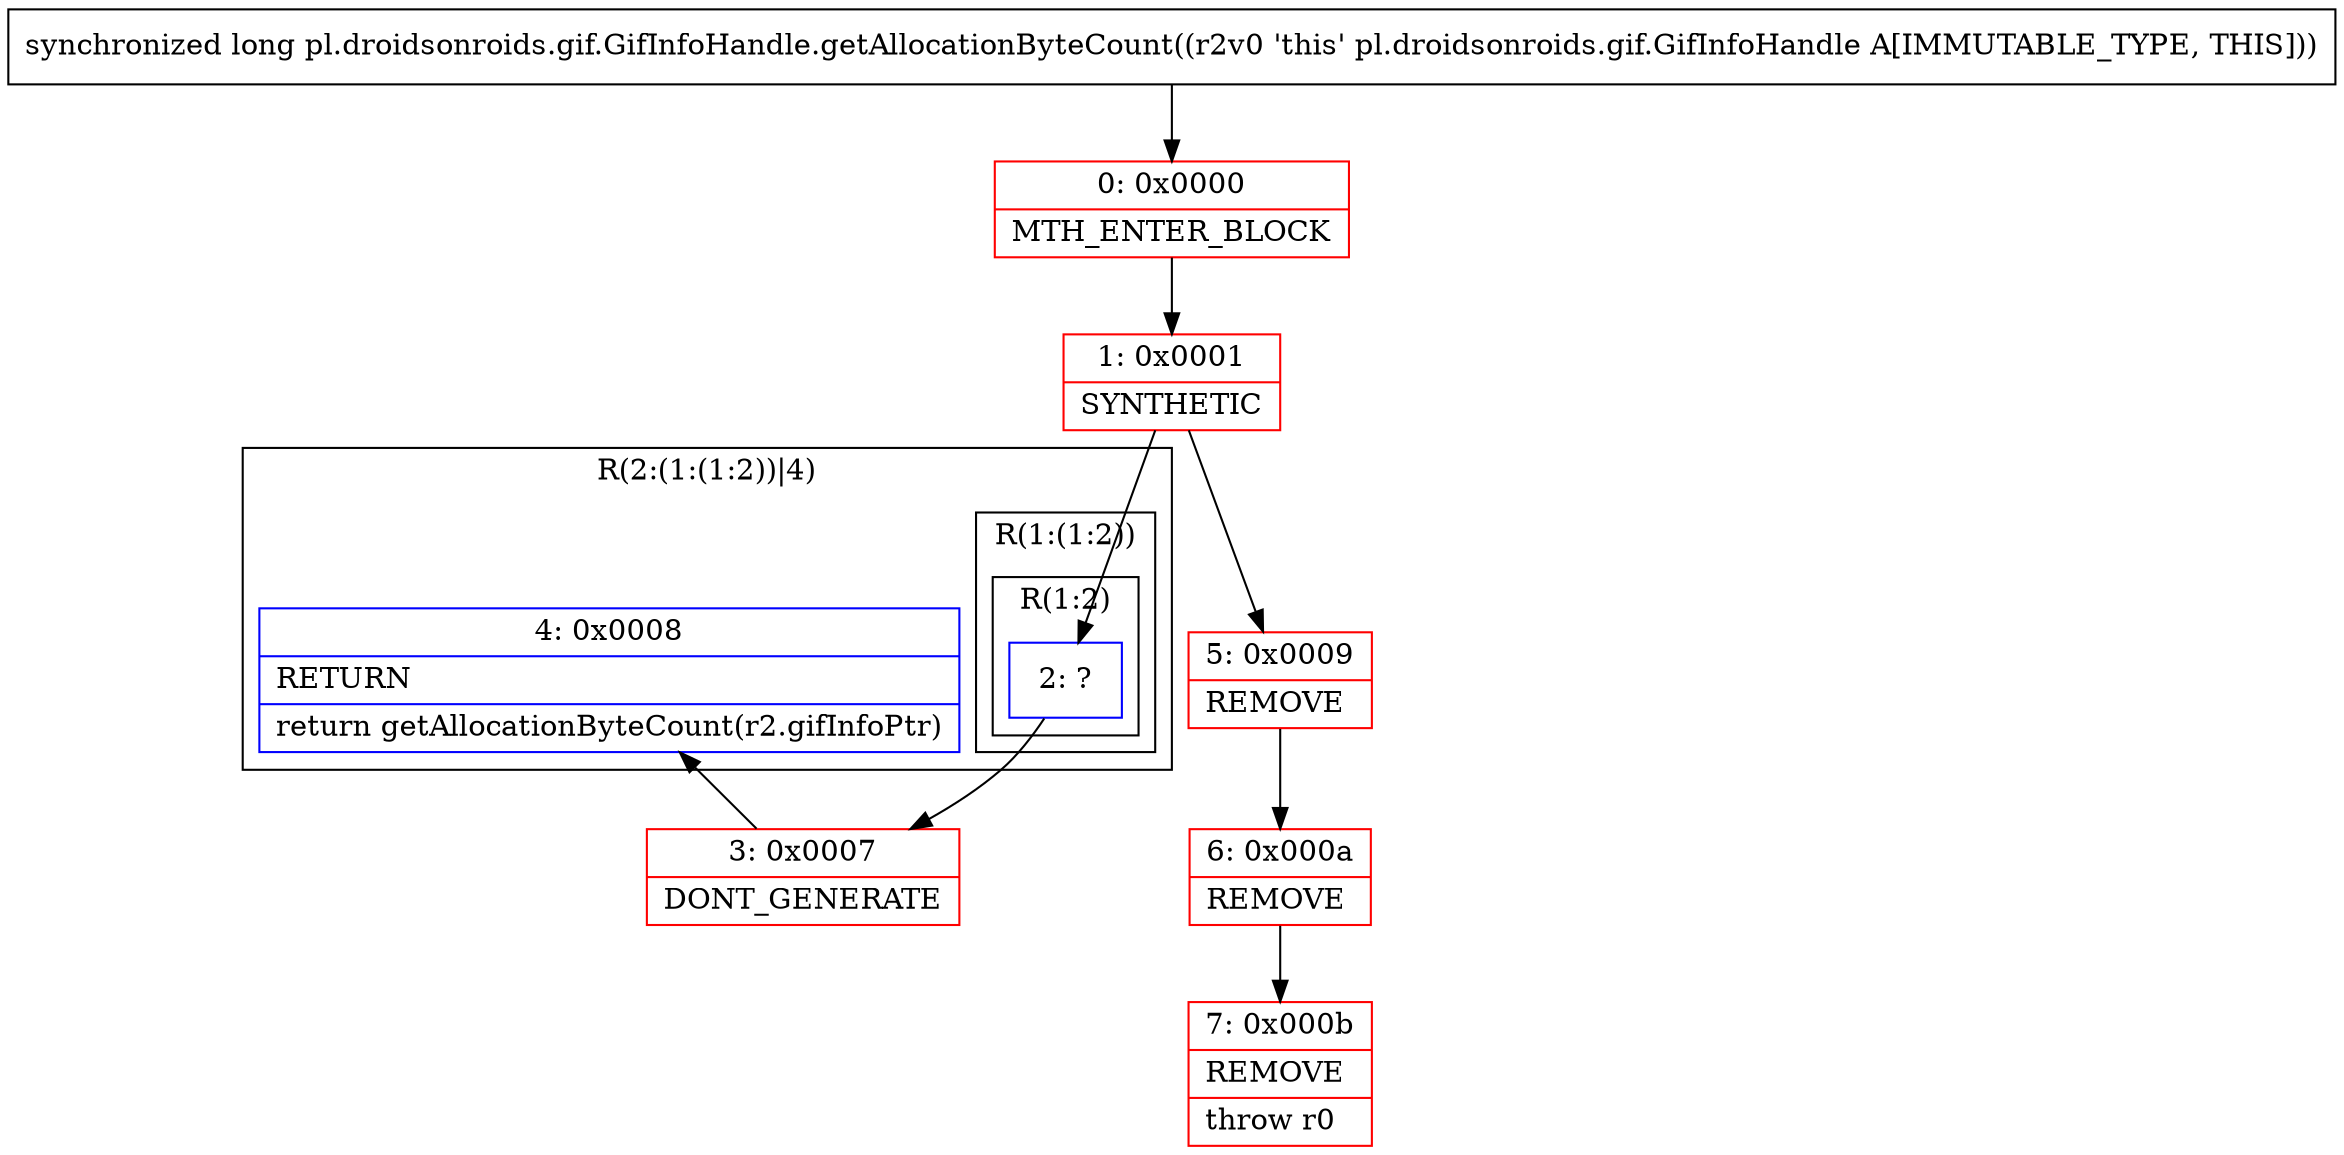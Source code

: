 digraph "CFG forpl.droidsonroids.gif.GifInfoHandle.getAllocationByteCount()J" {
subgraph cluster_Region_1880268658 {
label = "R(2:(1:(1:2))|4)";
node [shape=record,color=blue];
subgraph cluster_Region_1644885764 {
label = "R(1:(1:2))";
node [shape=record,color=blue];
subgraph cluster_Region_2021371933 {
label = "R(1:2)";
node [shape=record,color=blue];
Node_2 [shape=record,label="{2\:\ ?}"];
}
}
Node_4 [shape=record,label="{4\:\ 0x0008|RETURN\l|return getAllocationByteCount(r2.gifInfoPtr)\l}"];
}
Node_0 [shape=record,color=red,label="{0\:\ 0x0000|MTH_ENTER_BLOCK\l}"];
Node_1 [shape=record,color=red,label="{1\:\ 0x0001|SYNTHETIC\l}"];
Node_3 [shape=record,color=red,label="{3\:\ 0x0007|DONT_GENERATE\l}"];
Node_5 [shape=record,color=red,label="{5\:\ 0x0009|REMOVE\l}"];
Node_6 [shape=record,color=red,label="{6\:\ 0x000a|REMOVE\l}"];
Node_7 [shape=record,color=red,label="{7\:\ 0x000b|REMOVE\l|throw r0\l}"];
MethodNode[shape=record,label="{synchronized long pl.droidsonroids.gif.GifInfoHandle.getAllocationByteCount((r2v0 'this' pl.droidsonroids.gif.GifInfoHandle A[IMMUTABLE_TYPE, THIS])) }"];
MethodNode -> Node_0;
Node_2 -> Node_3;
Node_0 -> Node_1;
Node_1 -> Node_2;
Node_1 -> Node_5;
Node_3 -> Node_4;
Node_5 -> Node_6;
Node_6 -> Node_7;
}

